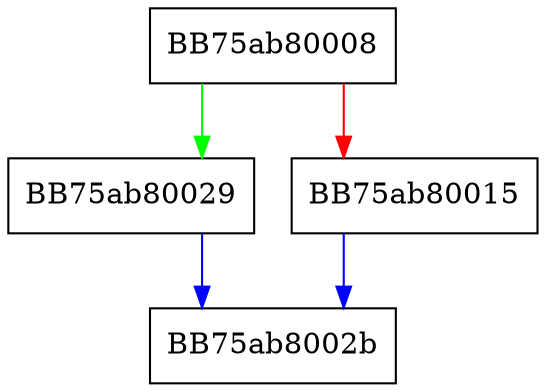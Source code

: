 digraph IsValidFile {
  node [shape="box"];
  graph [splines=ortho];
  BB75ab80008 -> BB75ab80029 [color="green"];
  BB75ab80008 -> BB75ab80015 [color="red"];
  BB75ab80015 -> BB75ab8002b [color="blue"];
  BB75ab80029 -> BB75ab8002b [color="blue"];
}